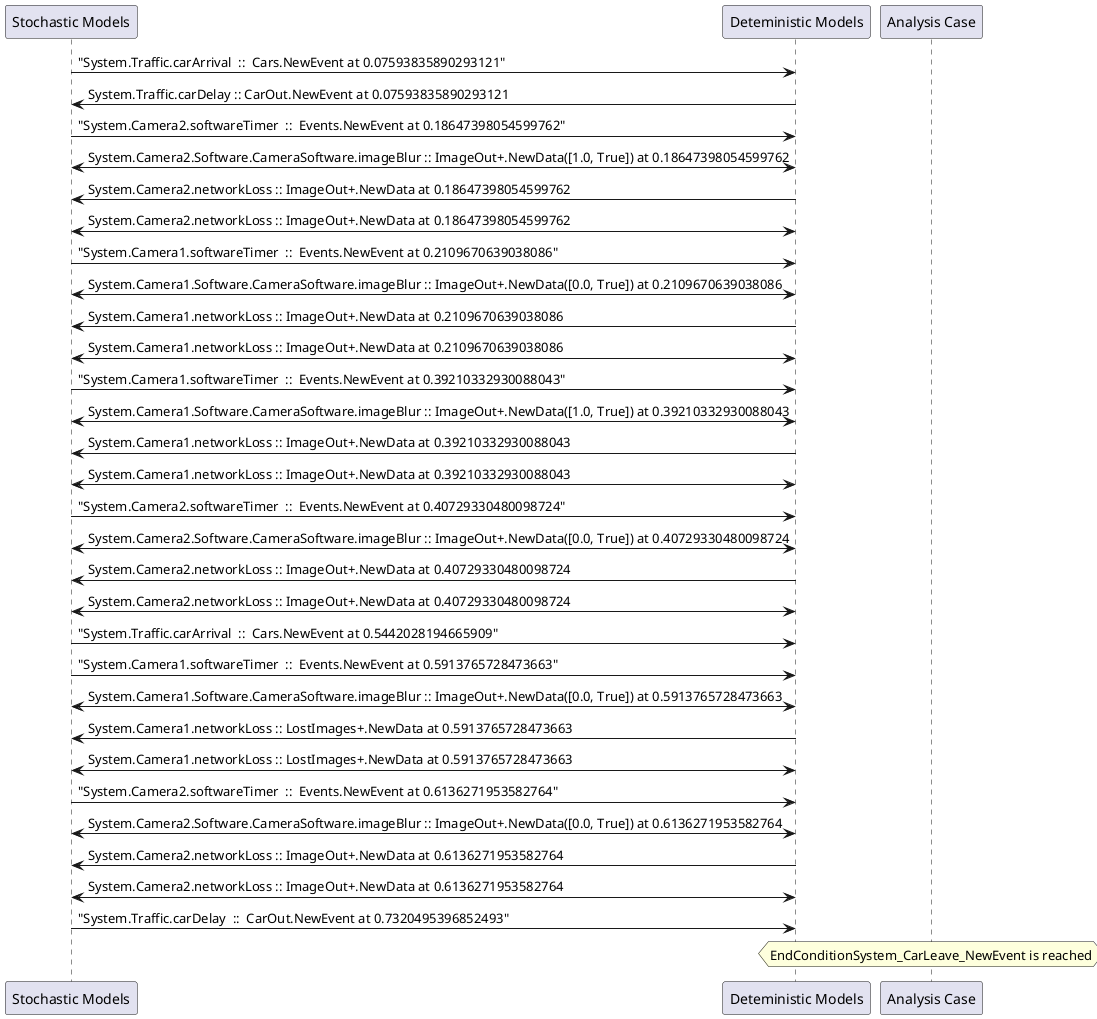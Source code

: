 
	@startuml
	participant "Stochastic Models" as stochmodel
	participant "Deteministic Models" as detmodel
	participant "Analysis Case" as analysis
	{38101_stop} stochmodel -> detmodel : "System.Traffic.carArrival  ::  Cars.NewEvent at 0.07593835890293121"
{38109_start} detmodel -> stochmodel : System.Traffic.carDelay :: CarOut.NewEvent at 0.07593835890293121
{38085_stop} stochmodel -> detmodel : "System.Camera2.softwareTimer  ::  Events.NewEvent at 0.18647398054599762"
detmodel <-> stochmodel : System.Camera2.Software.CameraSoftware.imageBlur :: ImageOut+.NewData([1.0, True]) at 0.18647398054599762
detmodel -> stochmodel : System.Camera2.networkLoss :: ImageOut+.NewData at 0.18647398054599762
detmodel <-> stochmodel : System.Camera2.networkLoss :: ImageOut+.NewData at 0.18647398054599762
{38069_stop} stochmodel -> detmodel : "System.Camera1.softwareTimer  ::  Events.NewEvent at 0.2109670639038086"
detmodel <-> stochmodel : System.Camera1.Software.CameraSoftware.imageBlur :: ImageOut+.NewData([0.0, True]) at 0.2109670639038086
detmodel -> stochmodel : System.Camera1.networkLoss :: ImageOut+.NewData at 0.2109670639038086
detmodel <-> stochmodel : System.Camera1.networkLoss :: ImageOut+.NewData at 0.2109670639038086
{38070_stop} stochmodel -> detmodel : "System.Camera1.softwareTimer  ::  Events.NewEvent at 0.39210332930088043"
detmodel <-> stochmodel : System.Camera1.Software.CameraSoftware.imageBlur :: ImageOut+.NewData([1.0, True]) at 0.39210332930088043
detmodel -> stochmodel : System.Camera1.networkLoss :: ImageOut+.NewData at 0.39210332930088043
detmodel <-> stochmodel : System.Camera1.networkLoss :: ImageOut+.NewData at 0.39210332930088043
{38086_stop} stochmodel -> detmodel : "System.Camera2.softwareTimer  ::  Events.NewEvent at 0.40729330480098724"
detmodel <-> stochmodel : System.Camera2.Software.CameraSoftware.imageBlur :: ImageOut+.NewData([0.0, True]) at 0.40729330480098724
detmodel -> stochmodel : System.Camera2.networkLoss :: ImageOut+.NewData at 0.40729330480098724
detmodel <-> stochmodel : System.Camera2.networkLoss :: ImageOut+.NewData at 0.40729330480098724
{38102_stop} stochmodel -> detmodel : "System.Traffic.carArrival  ::  Cars.NewEvent at 0.5442028194665909"
{38071_stop} stochmodel -> detmodel : "System.Camera1.softwareTimer  ::  Events.NewEvent at 0.5913765728473663"
detmodel <-> stochmodel : System.Camera1.Software.CameraSoftware.imageBlur :: ImageOut+.NewData([0.0, True]) at 0.5913765728473663
detmodel -> stochmodel : System.Camera1.networkLoss :: LostImages+.NewData at 0.5913765728473663
detmodel <-> stochmodel : System.Camera1.networkLoss :: LostImages+.NewData at 0.5913765728473663
{38087_stop} stochmodel -> detmodel : "System.Camera2.softwareTimer  ::  Events.NewEvent at 0.6136271953582764"
detmodel <-> stochmodel : System.Camera2.Software.CameraSoftware.imageBlur :: ImageOut+.NewData([0.0, True]) at 0.6136271953582764
detmodel -> stochmodel : System.Camera2.networkLoss :: ImageOut+.NewData at 0.6136271953582764
detmodel <-> stochmodel : System.Camera2.networkLoss :: ImageOut+.NewData at 0.6136271953582764
{38109_stop} stochmodel -> detmodel : "System.Traffic.carDelay  ::  CarOut.NewEvent at 0.7320495396852493"
{38109_start} <-> {38109_stop} : delay
hnote over analysis 
EndConditionSystem_CarLeave_NewEvent is reached
endnote
@enduml